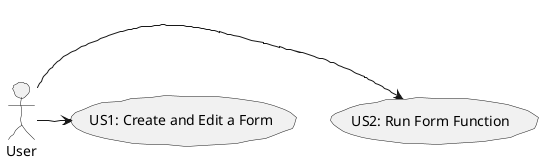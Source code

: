 @startuml  us.png
skinparam handwritten true
skinparam monochrome true
skinparam packageStyle rect
skinparam defaultFontName FG Virgil
skinparam shadowing false

User -> (US2: Run Form Function )
User -> (US1: Create and Edit a Form)

@enduml

